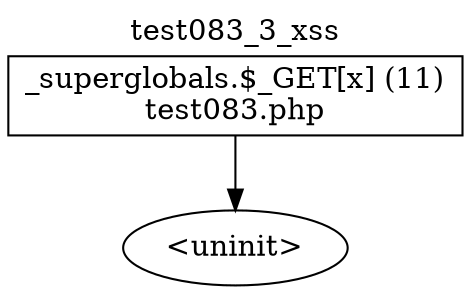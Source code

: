 digraph cfg {
  label="test083_3_xss";
  labelloc=t;
  n1 [shape=box, label="_superglobals.$_GET[x] (11)\ntest083.php"];
  n2 [shape=ellipse, label="<uninit>"];
  n1 -> n2;
}
